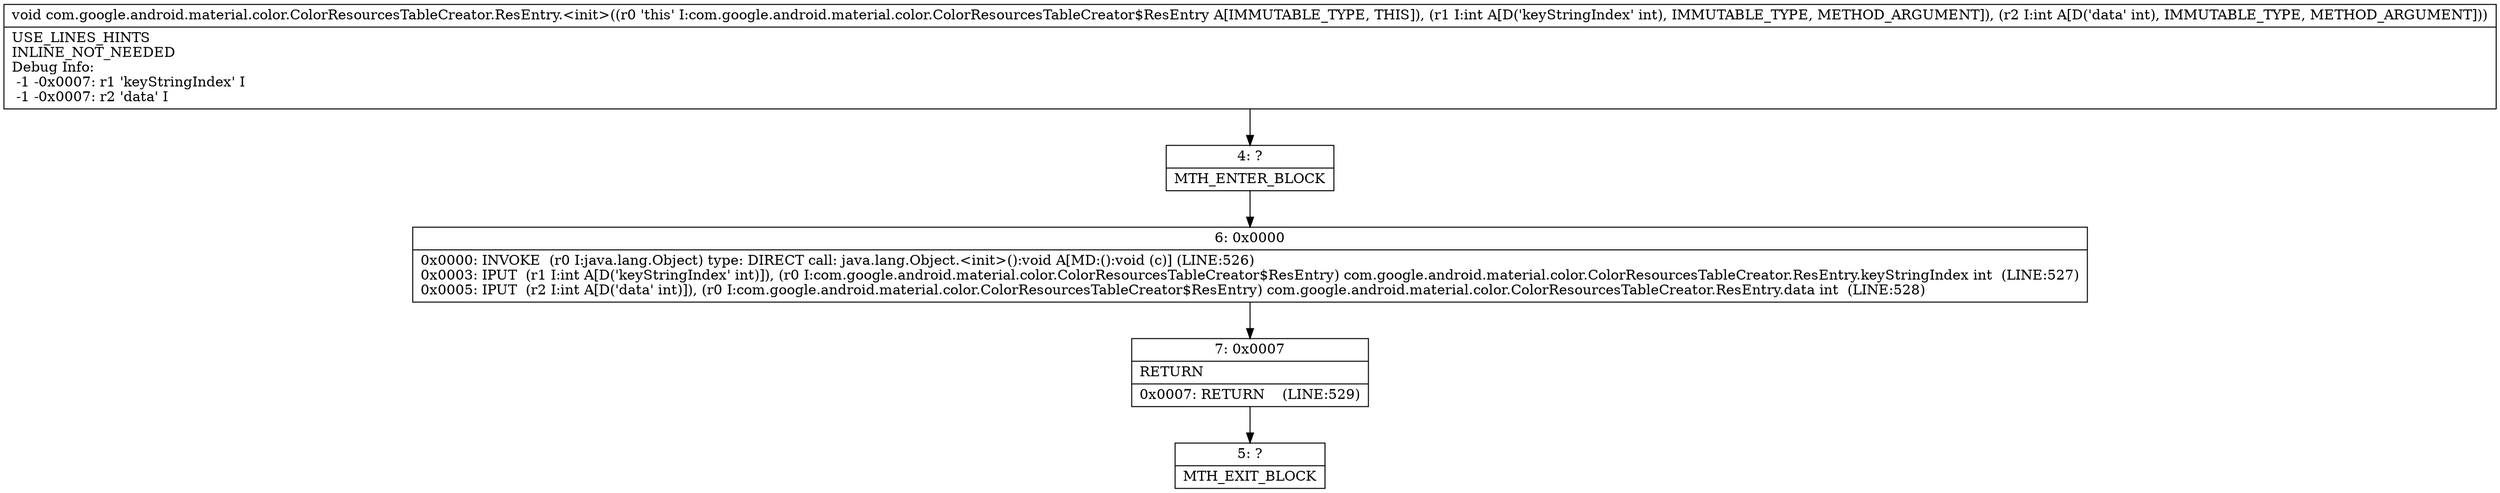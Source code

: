 digraph "CFG forcom.google.android.material.color.ColorResourcesTableCreator.ResEntry.\<init\>(II)V" {
Node_4 [shape=record,label="{4\:\ ?|MTH_ENTER_BLOCK\l}"];
Node_6 [shape=record,label="{6\:\ 0x0000|0x0000: INVOKE  (r0 I:java.lang.Object) type: DIRECT call: java.lang.Object.\<init\>():void A[MD:():void (c)] (LINE:526)\l0x0003: IPUT  (r1 I:int A[D('keyStringIndex' int)]), (r0 I:com.google.android.material.color.ColorResourcesTableCreator$ResEntry) com.google.android.material.color.ColorResourcesTableCreator.ResEntry.keyStringIndex int  (LINE:527)\l0x0005: IPUT  (r2 I:int A[D('data' int)]), (r0 I:com.google.android.material.color.ColorResourcesTableCreator$ResEntry) com.google.android.material.color.ColorResourcesTableCreator.ResEntry.data int  (LINE:528)\l}"];
Node_7 [shape=record,label="{7\:\ 0x0007|RETURN\l|0x0007: RETURN    (LINE:529)\l}"];
Node_5 [shape=record,label="{5\:\ ?|MTH_EXIT_BLOCK\l}"];
MethodNode[shape=record,label="{void com.google.android.material.color.ColorResourcesTableCreator.ResEntry.\<init\>((r0 'this' I:com.google.android.material.color.ColorResourcesTableCreator$ResEntry A[IMMUTABLE_TYPE, THIS]), (r1 I:int A[D('keyStringIndex' int), IMMUTABLE_TYPE, METHOD_ARGUMENT]), (r2 I:int A[D('data' int), IMMUTABLE_TYPE, METHOD_ARGUMENT]))  | USE_LINES_HINTS\lINLINE_NOT_NEEDED\lDebug Info:\l  \-1 \-0x0007: r1 'keyStringIndex' I\l  \-1 \-0x0007: r2 'data' I\l}"];
MethodNode -> Node_4;Node_4 -> Node_6;
Node_6 -> Node_7;
Node_7 -> Node_5;
}


